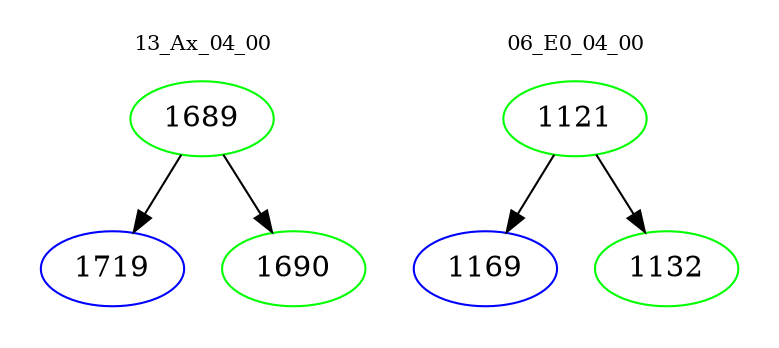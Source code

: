 digraph{
subgraph cluster_0 {
color = white
label = "13_Ax_04_00";
fontsize=10;
T0_1689 [label="1689", color="green"]
T0_1689 -> T0_1719 [color="black"]
T0_1719 [label="1719", color="blue"]
T0_1689 -> T0_1690 [color="black"]
T0_1690 [label="1690", color="green"]
}
subgraph cluster_1 {
color = white
label = "06_E0_04_00";
fontsize=10;
T1_1121 [label="1121", color="green"]
T1_1121 -> T1_1169 [color="black"]
T1_1169 [label="1169", color="blue"]
T1_1121 -> T1_1132 [color="black"]
T1_1132 [label="1132", color="green"]
}
}

